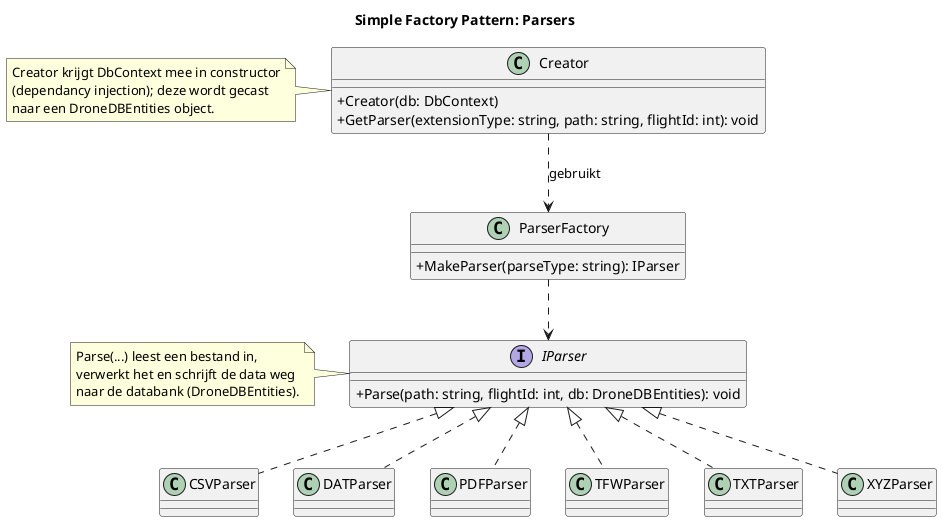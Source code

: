 @startuml 
Title Simple Factory Pattern: Parsers
skinparam classAttributeIconSize 0

'TODO' 
'Map Parsers maken??'

'KLASSEN'
class CSVParser implements IParser {

}

class DATParser implements IParser {

}

interface IParser {
    +Parse(path: string, flightId: int, db: DroneDBEntities): void
}

class PDFParser implements IParser {

}

class TFWParser implements IParser {

}

class TXTParser implements IParser {

}

class XYZParser implements IParser {

}

'de klant'
class Creator {
    +Creator(db: DbContext)
    +GetParser(extensionType: string, path: string, flightId: int): void
}

class ParserFactory {
    +MakeParser(parseType: string): IParser
}

'RELATIES'
Creator .down.> ParserFactory: gebruikt
ParserFactory .down.> IParser 

'NOTAS'
note left of Creator: Creator krijgt DbContext mee in constructor\n(dependancy injection); deze wordt gecast\nnaar een DroneDBEntities object.
note left of IParser: Parse(...) leest een bestand in,\nverwerkt het en schrijft de data weg\nnaar de databank (DroneDBEntities).

@enduml 